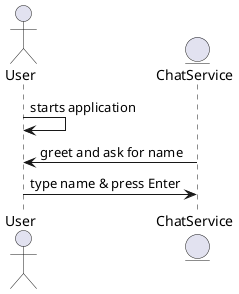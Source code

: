 @startuml AppStartup
actor User as user 
entity ChatService as cs
user -> user : starts application
cs -> user : greet and ask for name
user -> cs : type name & press Enter
@enduml